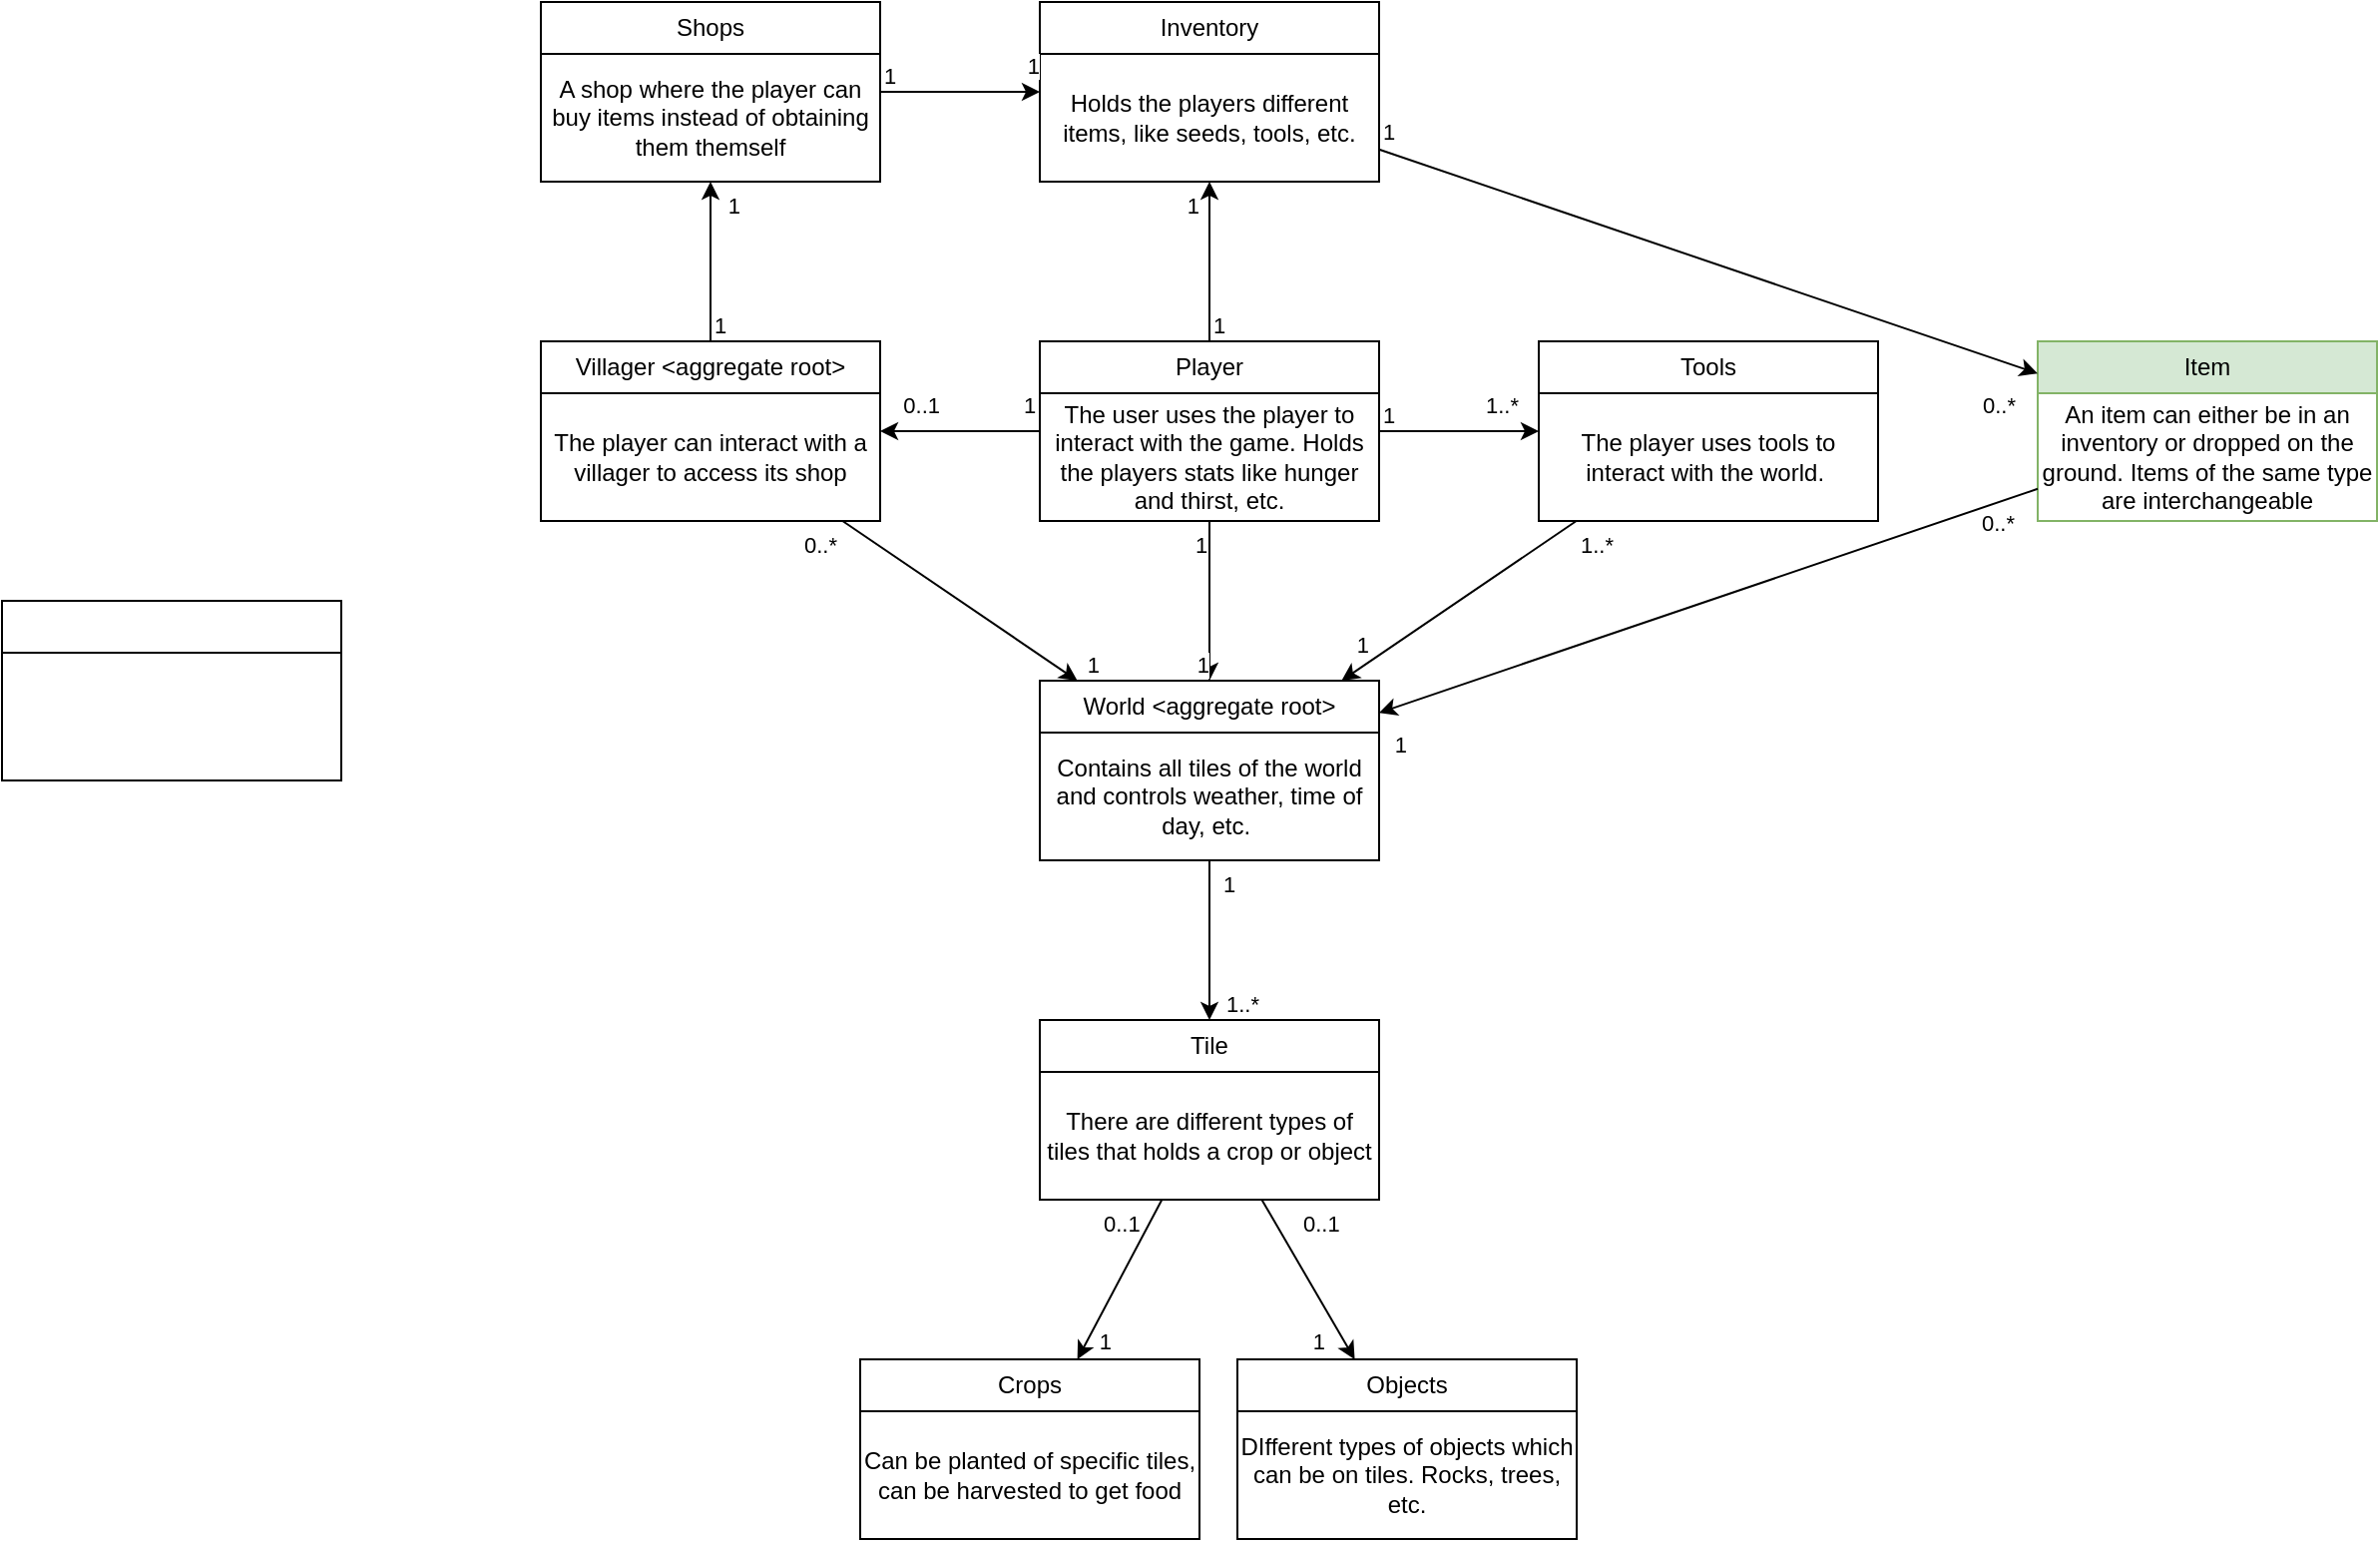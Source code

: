 <mxfile version="24.8.6">
  <diagram name="Sida-1" id="yMFKIoc-D7ovUgNksrX6">
    <mxGraphModel dx="2514" dy="908" grid="1" gridSize="10" guides="1" tooltips="1" connect="1" arrows="1" fold="1" page="1" pageScale="1" pageWidth="827" pageHeight="1169" math="0" shadow="0">
      <root>
        <mxCell id="0" />
        <mxCell id="1" parent="0" />
        <mxCell id="Edmqxcgecc5LKQphc_h1-1" value="" style="swimlane;fontStyle=0;childLayout=stackLayout;horizontal=1;startSize=26;fillColor=none;horizontalStack=0;resizeParent=1;resizeParentMax=0;resizeLast=0;collapsible=1;marginBottom=0;whiteSpace=wrap;html=1;" vertex="1" parent="1">
          <mxGeometry x="-290" y="350" width="170" height="90" as="geometry" />
        </mxCell>
        <mxCell id="Edmqxcgecc5LKQphc_h1-5" value="Player" style="swimlane;fontStyle=0;childLayout=stackLayout;horizontal=1;startSize=26;fillColor=none;horizontalStack=0;resizeParent=1;resizeParentMax=0;resizeLast=0;collapsible=1;marginBottom=0;whiteSpace=wrap;html=1;" vertex="1" parent="1">
          <mxGeometry x="230" y="220" width="170" height="90" as="geometry" />
        </mxCell>
        <mxCell id="Edmqxcgecc5LKQphc_h1-40" value="The user uses the player to interact with the game. Holds the players stats like hunger and thirst, etc." style="text;html=1;align=center;verticalAlign=middle;whiteSpace=wrap;rounded=0;" vertex="1" parent="Edmqxcgecc5LKQphc_h1-5">
          <mxGeometry y="26" width="170" height="64" as="geometry" />
        </mxCell>
        <mxCell id="Edmqxcgecc5LKQphc_h1-6" value="Inventory" style="swimlane;fontStyle=0;childLayout=stackLayout;horizontal=1;startSize=26;fillColor=none;horizontalStack=0;resizeParent=1;resizeParentMax=0;resizeLast=0;collapsible=1;marginBottom=0;whiteSpace=wrap;html=1;" vertex="1" parent="1">
          <mxGeometry x="230" y="50" width="170" height="90" as="geometry" />
        </mxCell>
        <mxCell id="Edmqxcgecc5LKQphc_h1-41" value="Holds the players different items, like seeds, tools, etc." style="text;html=1;align=center;verticalAlign=middle;whiteSpace=wrap;rounded=0;" vertex="1" parent="Edmqxcgecc5LKQphc_h1-6">
          <mxGeometry y="26" width="170" height="64" as="geometry" />
        </mxCell>
        <mxCell id="Edmqxcgecc5LKQphc_h1-7" value="World &amp;lt;aggregate root&amp;gt;" style="swimlane;fontStyle=0;childLayout=stackLayout;horizontal=1;startSize=26;fillColor=none;horizontalStack=0;resizeParent=1;resizeParentMax=0;resizeLast=0;collapsible=1;marginBottom=0;whiteSpace=wrap;html=1;" vertex="1" parent="1">
          <mxGeometry x="230" y="390" width="170" height="90" as="geometry" />
        </mxCell>
        <mxCell id="Edmqxcgecc5LKQphc_h1-31" value="Contains all tiles of the world and controls weather, time of day, etc.&amp;nbsp;" style="text;html=1;align=center;verticalAlign=middle;whiteSpace=wrap;rounded=0;" vertex="1" parent="Edmqxcgecc5LKQphc_h1-7">
          <mxGeometry y="26" width="170" height="64" as="geometry" />
        </mxCell>
        <mxCell id="Edmqxcgecc5LKQphc_h1-8" value="Tile" style="swimlane;fontStyle=0;childLayout=stackLayout;horizontal=1;startSize=26;fillColor=none;horizontalStack=0;resizeParent=1;resizeParentMax=0;resizeLast=0;collapsible=1;marginBottom=0;whiteSpace=wrap;html=1;" vertex="1" parent="1">
          <mxGeometry x="230" y="560" width="170" height="90" as="geometry" />
        </mxCell>
        <mxCell id="Edmqxcgecc5LKQphc_h1-32" value="There are different types of tiles that holds a crop or object" style="text;html=1;align=center;verticalAlign=middle;whiteSpace=wrap;rounded=0;" vertex="1" parent="Edmqxcgecc5LKQphc_h1-8">
          <mxGeometry y="26" width="170" height="64" as="geometry" />
        </mxCell>
        <mxCell id="Edmqxcgecc5LKQphc_h1-9" value="Crops" style="swimlane;fontStyle=0;childLayout=stackLayout;horizontal=1;startSize=26;fillColor=none;horizontalStack=0;resizeParent=1;resizeParentMax=0;resizeLast=0;collapsible=1;marginBottom=0;whiteSpace=wrap;html=1;" vertex="1" parent="1">
          <mxGeometry x="140" y="730" width="170" height="90" as="geometry">
            <mxRectangle x="620" y="180" width="50" height="40" as="alternateBounds" />
          </mxGeometry>
        </mxCell>
        <mxCell id="Edmqxcgecc5LKQphc_h1-38" value="Can be planted of specific tiles, can be harvested to get food" style="text;html=1;align=center;verticalAlign=middle;whiteSpace=wrap;rounded=0;" vertex="1" parent="Edmqxcgecc5LKQphc_h1-9">
          <mxGeometry y="26" width="170" height="64" as="geometry" />
        </mxCell>
        <mxCell id="Edmqxcgecc5LKQphc_h1-10" value="Villager &amp;lt;aggregate root&amp;gt;" style="swimlane;fontStyle=0;childLayout=stackLayout;horizontal=1;startSize=26;fillColor=none;horizontalStack=0;resizeParent=1;resizeParentMax=0;resizeLast=0;collapsible=1;marginBottom=0;whiteSpace=wrap;html=1;" vertex="1" parent="1">
          <mxGeometry x="-20" y="220" width="170" height="90" as="geometry" />
        </mxCell>
        <mxCell id="Edmqxcgecc5LKQphc_h1-42" value="The player can interact with a villager to access its shop" style="text;html=1;align=center;verticalAlign=middle;whiteSpace=wrap;rounded=0;" vertex="1" parent="Edmqxcgecc5LKQphc_h1-10">
          <mxGeometry y="26" width="170" height="64" as="geometry" />
        </mxCell>
        <mxCell id="Edmqxcgecc5LKQphc_h1-14" value="Tools" style="swimlane;fontStyle=0;childLayout=stackLayout;horizontal=1;startSize=26;fillColor=none;horizontalStack=0;resizeParent=1;resizeParentMax=0;resizeLast=0;collapsible=1;marginBottom=0;whiteSpace=wrap;html=1;" vertex="1" parent="1">
          <mxGeometry x="480" y="220" width="170" height="90" as="geometry" />
        </mxCell>
        <mxCell id="Edmqxcgecc5LKQphc_h1-39" value="The player uses tools to interact with the world.&amp;nbsp;" style="text;html=1;align=center;verticalAlign=middle;whiteSpace=wrap;rounded=0;" vertex="1" parent="Edmqxcgecc5LKQphc_h1-14">
          <mxGeometry y="26" width="170" height="64" as="geometry" />
        </mxCell>
        <mxCell id="Edmqxcgecc5LKQphc_h1-19" value="Shops" style="swimlane;fontStyle=0;childLayout=stackLayout;horizontal=1;startSize=26;fillColor=none;horizontalStack=0;resizeParent=1;resizeParentMax=0;resizeLast=0;collapsible=1;marginBottom=0;whiteSpace=wrap;html=1;" vertex="1" parent="1">
          <mxGeometry x="-20" y="50" width="170" height="90" as="geometry" />
        </mxCell>
        <mxCell id="Edmqxcgecc5LKQphc_h1-44" value="A shop where the player can buy items instead of obtaining them themself" style="text;html=1;align=center;verticalAlign=middle;whiteSpace=wrap;rounded=0;" vertex="1" parent="Edmqxcgecc5LKQphc_h1-19">
          <mxGeometry y="26" width="170" height="64" as="geometry" />
        </mxCell>
        <mxCell id="Edmqxcgecc5LKQphc_h1-33" value="Objects" style="swimlane;fontStyle=0;childLayout=stackLayout;horizontal=1;startSize=26;fillColor=none;horizontalStack=0;resizeParent=1;resizeParentMax=0;resizeLast=0;collapsible=1;marginBottom=0;whiteSpace=wrap;html=1;" vertex="1" parent="1">
          <mxGeometry x="329" y="730" width="170" height="90" as="geometry" />
        </mxCell>
        <mxCell id="Edmqxcgecc5LKQphc_h1-34" value="DIfferent types of objects which can be on tiles. Rocks, trees, etc." style="text;html=1;align=center;verticalAlign=middle;whiteSpace=wrap;rounded=0;" vertex="1" parent="Edmqxcgecc5LKQphc_h1-33">
          <mxGeometry y="26" width="170" height="64" as="geometry" />
        </mxCell>
        <mxCell id="Edmqxcgecc5LKQphc_h1-64" value="" style="endArrow=classic;html=1;rounded=0;" edge="1" parent="1" source="Edmqxcgecc5LKQphc_h1-7" target="Edmqxcgecc5LKQphc_h1-8">
          <mxGeometry relative="1" as="geometry">
            <mxPoint x="250" y="530" as="sourcePoint" />
            <mxPoint x="410" y="530" as="targetPoint" />
          </mxGeometry>
        </mxCell>
        <mxCell id="Edmqxcgecc5LKQphc_h1-66" value="1" style="edgeLabel;resizable=0;html=1;;align=left;verticalAlign=bottom;" connectable="0" vertex="1" parent="Edmqxcgecc5LKQphc_h1-64">
          <mxGeometry x="-1" relative="1" as="geometry">
            <mxPoint x="5" y="20" as="offset" />
          </mxGeometry>
        </mxCell>
        <mxCell id="Edmqxcgecc5LKQphc_h1-67" value="1..*" style="edgeLabel;resizable=0;html=1;;align=right;verticalAlign=bottom;" connectable="0" vertex="1" parent="Edmqxcgecc5LKQphc_h1-64">
          <mxGeometry x="1" relative="1" as="geometry">
            <mxPoint x="25" as="offset" />
          </mxGeometry>
        </mxCell>
        <mxCell id="Edmqxcgecc5LKQphc_h1-69" value="" style="endArrow=classic;html=1;rounded=0;" edge="1" parent="1" source="Edmqxcgecc5LKQphc_h1-8" target="Edmqxcgecc5LKQphc_h1-9">
          <mxGeometry relative="1" as="geometry">
            <mxPoint x="60" y="640" as="sourcePoint" />
            <mxPoint x="220" y="640" as="targetPoint" />
          </mxGeometry>
        </mxCell>
        <mxCell id="Edmqxcgecc5LKQphc_h1-71" value="0..1" style="edgeLabel;resizable=0;html=1;;align=left;verticalAlign=bottom;" connectable="0" vertex="1" parent="Edmqxcgecc5LKQphc_h1-69">
          <mxGeometry x="-1" relative="1" as="geometry">
            <mxPoint x="-31" y="20" as="offset" />
          </mxGeometry>
        </mxCell>
        <mxCell id="Edmqxcgecc5LKQphc_h1-72" value="1" style="edgeLabel;resizable=0;html=1;;align=right;verticalAlign=bottom;" connectable="0" vertex="1" parent="Edmqxcgecc5LKQphc_h1-69">
          <mxGeometry x="1" relative="1" as="geometry">
            <mxPoint x="18" as="offset" />
          </mxGeometry>
        </mxCell>
        <mxCell id="Edmqxcgecc5LKQphc_h1-73" value="" style="endArrow=classic;html=1;rounded=0;" edge="1" parent="1" source="Edmqxcgecc5LKQphc_h1-8" target="Edmqxcgecc5LKQphc_h1-33">
          <mxGeometry relative="1" as="geometry">
            <mxPoint x="460" y="670" as="sourcePoint" />
            <mxPoint x="620" y="670" as="targetPoint" />
          </mxGeometry>
        </mxCell>
        <mxCell id="Edmqxcgecc5LKQphc_h1-75" value="0..1" style="edgeLabel;resizable=0;html=1;;align=left;verticalAlign=bottom;" connectable="0" vertex="1" parent="Edmqxcgecc5LKQphc_h1-73">
          <mxGeometry x="-1" relative="1" as="geometry">
            <mxPoint x="19" y="20" as="offset" />
          </mxGeometry>
        </mxCell>
        <mxCell id="Edmqxcgecc5LKQphc_h1-76" value="1" style="edgeLabel;resizable=0;html=1;;align=right;verticalAlign=bottom;" connectable="0" vertex="1" parent="Edmqxcgecc5LKQphc_h1-73">
          <mxGeometry x="1" relative="1" as="geometry">
            <mxPoint x="-14" as="offset" />
          </mxGeometry>
        </mxCell>
        <mxCell id="Edmqxcgecc5LKQphc_h1-77" value="" style="endArrow=classic;html=1;rounded=0;" edge="1" parent="1" source="Edmqxcgecc5LKQphc_h1-14" target="Edmqxcgecc5LKQphc_h1-7">
          <mxGeometry relative="1" as="geometry">
            <mxPoint x="480" y="340" as="sourcePoint" />
            <mxPoint x="640" y="340" as="targetPoint" />
          </mxGeometry>
        </mxCell>
        <mxCell id="Edmqxcgecc5LKQphc_h1-79" value="1..*" style="edgeLabel;resizable=0;html=1;;align=left;verticalAlign=bottom;" connectable="0" vertex="1" parent="Edmqxcgecc5LKQphc_h1-77">
          <mxGeometry x="-1" relative="1" as="geometry">
            <mxPoint y="20" as="offset" />
          </mxGeometry>
        </mxCell>
        <mxCell id="Edmqxcgecc5LKQphc_h1-80" value="1" style="edgeLabel;resizable=0;html=1;;align=right;verticalAlign=bottom;" connectable="0" vertex="1" parent="Edmqxcgecc5LKQphc_h1-77">
          <mxGeometry x="1" relative="1" as="geometry">
            <mxPoint x="15" y="-10" as="offset" />
          </mxGeometry>
        </mxCell>
        <mxCell id="Edmqxcgecc5LKQphc_h1-81" value="" style="endArrow=classic;html=1;rounded=0;" edge="1" parent="1" source="Edmqxcgecc5LKQphc_h1-5" target="Edmqxcgecc5LKQphc_h1-7">
          <mxGeometry relative="1" as="geometry">
            <mxPoint x="610" y="380" as="sourcePoint" />
            <mxPoint x="770" y="380" as="targetPoint" />
          </mxGeometry>
        </mxCell>
        <mxCell id="Edmqxcgecc5LKQphc_h1-83" value="1" style="edgeLabel;resizable=0;html=1;;align=left;verticalAlign=bottom;" connectable="0" vertex="1" parent="Edmqxcgecc5LKQphc_h1-81">
          <mxGeometry x="-1" relative="1" as="geometry">
            <mxPoint x="-9" y="20" as="offset" />
          </mxGeometry>
        </mxCell>
        <mxCell id="Edmqxcgecc5LKQphc_h1-84" value="1" style="edgeLabel;resizable=0;html=1;;align=right;verticalAlign=bottom;" connectable="0" vertex="1" parent="Edmqxcgecc5LKQphc_h1-81">
          <mxGeometry x="1" relative="1" as="geometry" />
        </mxCell>
        <mxCell id="Edmqxcgecc5LKQphc_h1-85" value="" style="endArrow=classic;html=1;rounded=0;" edge="1" parent="1" source="Edmqxcgecc5LKQphc_h1-5" target="Edmqxcgecc5LKQphc_h1-14">
          <mxGeometry relative="1" as="geometry">
            <mxPoint x="460" y="370" as="sourcePoint" />
            <mxPoint x="620" y="370" as="targetPoint" />
          </mxGeometry>
        </mxCell>
        <mxCell id="Edmqxcgecc5LKQphc_h1-87" value="1" style="edgeLabel;resizable=0;html=1;;align=left;verticalAlign=bottom;" connectable="0" vertex="1" parent="Edmqxcgecc5LKQphc_h1-85">
          <mxGeometry x="-1" relative="1" as="geometry">
            <mxPoint as="offset" />
          </mxGeometry>
        </mxCell>
        <mxCell id="Edmqxcgecc5LKQphc_h1-88" value="1..*" style="edgeLabel;resizable=0;html=1;;align=right;verticalAlign=bottom;" connectable="0" vertex="1" parent="Edmqxcgecc5LKQphc_h1-85">
          <mxGeometry x="1" relative="1" as="geometry">
            <mxPoint x="-10" y="-5" as="offset" />
          </mxGeometry>
        </mxCell>
        <mxCell id="Edmqxcgecc5LKQphc_h1-89" value="" style="endArrow=classic;html=1;rounded=0;" edge="1" parent="1" source="Edmqxcgecc5LKQphc_h1-10" target="Edmqxcgecc5LKQphc_h1-7">
          <mxGeometry relative="1" as="geometry">
            <mxPoint x="30" y="410" as="sourcePoint" />
            <mxPoint x="190" y="410" as="targetPoint" />
          </mxGeometry>
        </mxCell>
        <mxCell id="Edmqxcgecc5LKQphc_h1-91" value="0..*" style="edgeLabel;resizable=0;html=1;;align=left;verticalAlign=bottom;" connectable="0" vertex="1" parent="Edmqxcgecc5LKQphc_h1-89">
          <mxGeometry x="-1" relative="1" as="geometry">
            <mxPoint x="-21" y="20" as="offset" />
          </mxGeometry>
        </mxCell>
        <mxCell id="Edmqxcgecc5LKQphc_h1-92" value="1" style="edgeLabel;resizable=0;html=1;;align=right;verticalAlign=bottom;" connectable="0" vertex="1" parent="Edmqxcgecc5LKQphc_h1-89">
          <mxGeometry x="1" relative="1" as="geometry">
            <mxPoint x="11" as="offset" />
          </mxGeometry>
        </mxCell>
        <mxCell id="Edmqxcgecc5LKQphc_h1-93" value="" style="endArrow=classic;html=1;rounded=0;" edge="1" parent="1" source="Edmqxcgecc5LKQphc_h1-10" target="Edmqxcgecc5LKQphc_h1-19">
          <mxGeometry relative="1" as="geometry">
            <mxPoint x="280" y="160" as="sourcePoint" />
            <mxPoint x="440" y="160" as="targetPoint" />
          </mxGeometry>
        </mxCell>
        <mxCell id="Edmqxcgecc5LKQphc_h1-95" value="1" style="edgeLabel;resizable=0;html=1;;align=left;verticalAlign=bottom;" connectable="0" vertex="1" parent="Edmqxcgecc5LKQphc_h1-93">
          <mxGeometry x="-1" relative="1" as="geometry" />
        </mxCell>
        <mxCell id="Edmqxcgecc5LKQphc_h1-96" value="1" style="edgeLabel;resizable=0;html=1;;align=right;verticalAlign=bottom;" connectable="0" vertex="1" parent="Edmqxcgecc5LKQphc_h1-93">
          <mxGeometry x="1" relative="1" as="geometry">
            <mxPoint x="15" y="20" as="offset" />
          </mxGeometry>
        </mxCell>
        <mxCell id="Edmqxcgecc5LKQphc_h1-97" value="Item" style="swimlane;fontStyle=0;childLayout=stackLayout;horizontal=1;startSize=26;fillColor=#d5e8d4;horizontalStack=0;resizeParent=1;resizeParentMax=0;resizeLast=0;collapsible=1;marginBottom=0;whiteSpace=wrap;html=1;strokeColor=#82b366;" vertex="1" parent="1">
          <mxGeometry x="730" y="220" width="170" height="90" as="geometry" />
        </mxCell>
        <mxCell id="Edmqxcgecc5LKQphc_h1-98" value="An item can either be in an inventory or dropped on the ground. Items of the same type are interchangeable" style="text;html=1;align=center;verticalAlign=middle;whiteSpace=wrap;rounded=0;" vertex="1" parent="Edmqxcgecc5LKQphc_h1-97">
          <mxGeometry y="26" width="170" height="64" as="geometry" />
        </mxCell>
        <mxCell id="Edmqxcgecc5LKQphc_h1-99" value="" style="endArrow=classic;html=1;rounded=0;" edge="1" parent="1" source="Edmqxcgecc5LKQphc_h1-19" target="Edmqxcgecc5LKQphc_h1-6">
          <mxGeometry relative="1" as="geometry">
            <mxPoint x="530" y="20" as="sourcePoint" />
            <mxPoint x="350" y="60" as="targetPoint" />
          </mxGeometry>
        </mxCell>
        <mxCell id="Edmqxcgecc5LKQphc_h1-101" value="1" style="edgeLabel;resizable=0;html=1;;align=left;verticalAlign=bottom;" connectable="0" vertex="1" parent="Edmqxcgecc5LKQphc_h1-99">
          <mxGeometry x="-1" relative="1" as="geometry" />
        </mxCell>
        <mxCell id="Edmqxcgecc5LKQphc_h1-102" value="1" style="edgeLabel;resizable=0;html=1;;align=right;verticalAlign=bottom;" connectable="0" vertex="1" parent="Edmqxcgecc5LKQphc_h1-99">
          <mxGeometry x="1" relative="1" as="geometry">
            <mxPoint y="-5" as="offset" />
          </mxGeometry>
        </mxCell>
        <mxCell id="Edmqxcgecc5LKQphc_h1-103" value="" style="endArrow=classic;html=1;rounded=0;" edge="1" parent="1" source="Edmqxcgecc5LKQphc_h1-5" target="Edmqxcgecc5LKQphc_h1-6">
          <mxGeometry relative="1" as="geometry">
            <mxPoint x="500" y="140" as="sourcePoint" />
            <mxPoint x="660" y="140" as="targetPoint" />
          </mxGeometry>
        </mxCell>
        <mxCell id="Edmqxcgecc5LKQphc_h1-105" value="1" style="edgeLabel;resizable=0;html=1;;align=left;verticalAlign=bottom;" connectable="0" vertex="1" parent="Edmqxcgecc5LKQphc_h1-103">
          <mxGeometry x="-1" relative="1" as="geometry" />
        </mxCell>
        <mxCell id="Edmqxcgecc5LKQphc_h1-106" value="1" style="edgeLabel;resizable=0;html=1;;align=right;verticalAlign=bottom;" connectable="0" vertex="1" parent="Edmqxcgecc5LKQphc_h1-103">
          <mxGeometry x="1" relative="1" as="geometry">
            <mxPoint x="-5" y="20" as="offset" />
          </mxGeometry>
        </mxCell>
        <mxCell id="Edmqxcgecc5LKQphc_h1-107" value="" style="endArrow=classic;html=1;rounded=0;" edge="1" parent="1" source="Edmqxcgecc5LKQphc_h1-5" target="Edmqxcgecc5LKQphc_h1-10">
          <mxGeometry relative="1" as="geometry">
            <mxPoint x="500" y="110" as="sourcePoint" />
            <mxPoint x="660" y="110" as="targetPoint" />
            <Array as="points" />
          </mxGeometry>
        </mxCell>
        <mxCell id="Edmqxcgecc5LKQphc_h1-109" value="1" style="edgeLabel;resizable=0;html=1;;align=left;verticalAlign=bottom;" connectable="0" vertex="1" parent="Edmqxcgecc5LKQphc_h1-107">
          <mxGeometry x="-1" relative="1" as="geometry">
            <mxPoint x="-10" y="-5" as="offset" />
          </mxGeometry>
        </mxCell>
        <mxCell id="Edmqxcgecc5LKQphc_h1-110" value="0..1" style="edgeLabel;resizable=0;html=1;;align=right;verticalAlign=bottom;" connectable="0" vertex="1" parent="Edmqxcgecc5LKQphc_h1-107">
          <mxGeometry x="1" relative="1" as="geometry">
            <mxPoint x="30" y="-5" as="offset" />
          </mxGeometry>
        </mxCell>
        <mxCell id="Edmqxcgecc5LKQphc_h1-111" value="" style="endArrow=classic;html=1;rounded=0;" edge="1" parent="1" source="Edmqxcgecc5LKQphc_h1-6" target="Edmqxcgecc5LKQphc_h1-97">
          <mxGeometry relative="1" as="geometry">
            <mxPoint x="660" y="70" as="sourcePoint" />
            <mxPoint x="820" y="70" as="targetPoint" />
          </mxGeometry>
        </mxCell>
        <mxCell id="Edmqxcgecc5LKQphc_h1-113" value="1" style="edgeLabel;resizable=0;html=1;;align=left;verticalAlign=bottom;" connectable="0" vertex="1" parent="Edmqxcgecc5LKQphc_h1-111">
          <mxGeometry x="-1" relative="1" as="geometry" />
        </mxCell>
        <mxCell id="Edmqxcgecc5LKQphc_h1-114" value="0..*" style="edgeLabel;resizable=0;html=1;;align=right;verticalAlign=bottom;" connectable="0" vertex="1" parent="Edmqxcgecc5LKQphc_h1-111">
          <mxGeometry x="1" relative="1" as="geometry">
            <mxPoint x="-10" y="24" as="offset" />
          </mxGeometry>
        </mxCell>
        <mxCell id="Edmqxcgecc5LKQphc_h1-115" value="" style="endArrow=classic;html=1;rounded=0;" edge="1" parent="1" source="Edmqxcgecc5LKQphc_h1-97" target="Edmqxcgecc5LKQphc_h1-7">
          <mxGeometry relative="1" as="geometry">
            <mxPoint x="650" y="420" as="sourcePoint" />
            <mxPoint x="810" y="420" as="targetPoint" />
          </mxGeometry>
        </mxCell>
        <mxCell id="Edmqxcgecc5LKQphc_h1-117" value="0..*" style="edgeLabel;resizable=0;html=1;;align=left;verticalAlign=bottom;" connectable="0" vertex="1" parent="Edmqxcgecc5LKQphc_h1-115">
          <mxGeometry x="-1" relative="1" as="geometry">
            <mxPoint x="-30" y="26" as="offset" />
          </mxGeometry>
        </mxCell>
        <mxCell id="Edmqxcgecc5LKQphc_h1-118" value="1" style="edgeLabel;resizable=0;html=1;;align=right;verticalAlign=bottom;" connectable="0" vertex="1" parent="Edmqxcgecc5LKQphc_h1-115">
          <mxGeometry x="1" relative="1" as="geometry">
            <mxPoint x="14" y="24" as="offset" />
          </mxGeometry>
        </mxCell>
      </root>
    </mxGraphModel>
  </diagram>
</mxfile>
